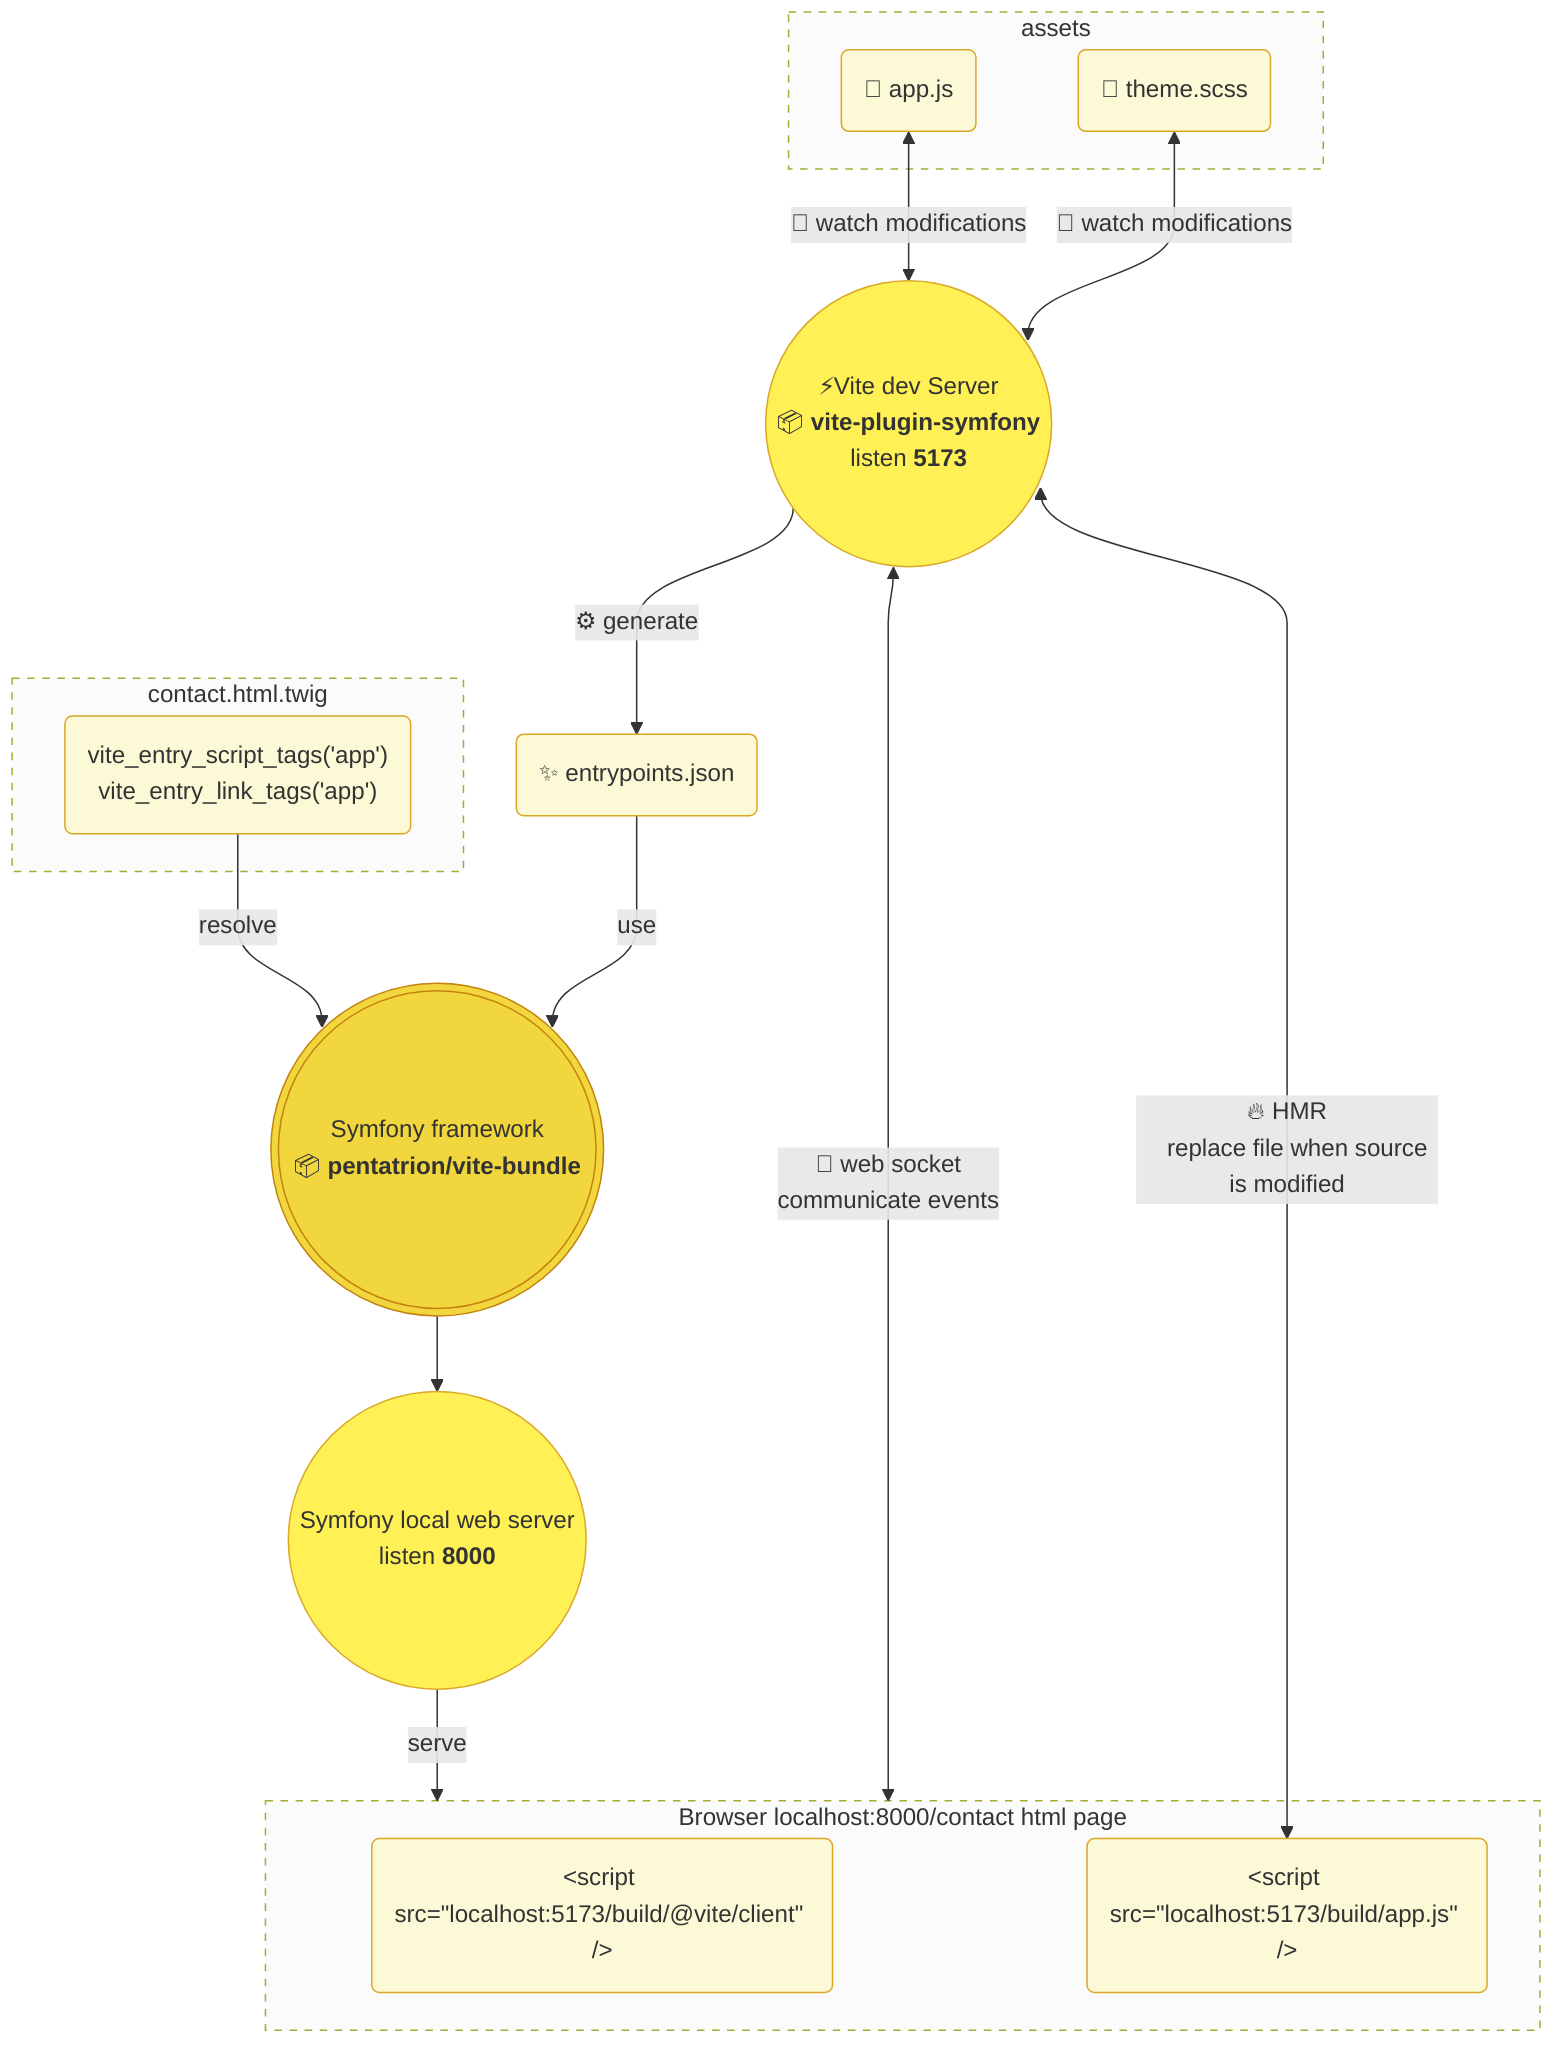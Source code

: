 %%{ init: { 'flowchart': { 'curve': 'bumpY' } } }%%
flowchart TD
    classDef file fill:#fcf9d7, stroke:#dba726;
    classDef service fill:#fff155, stroke:#dba726;
    classDef principal fill:#f2d63e, stroke:#c3830e;
    style twigFile fill:#fbfbfb, stroke-dasharray: 5 5;
    style assets fill:#fbfbfb, stroke-dasharray: 5 5;
    style browser fill:#fbfbfb, stroke-dasharray: 5 5;

    subgraph twigFile ["contact.html.twig"]
        twigFunctions("`vite_entry_script_tags('app')
        vite_entry_link_tags('app')`"):::file
    end

    subgraph assets [assets]
        cssFile("🎨 theme.scss"):::file
        jsFile("📜 app.js"):::file
    end

    framework((("`Symfony framework
    📦  **pentatrion/vite-bundle**`"))):::principal

    entrypointsJson("✨ entrypoints.json"):::file

    vite(("`⚡️Vite dev Server
        📦  **vite-plugin-symfony**
        listen **5173**`")):::service

    symfonyWebServer(("`Symfony local web server
        listen **8000**`")):::service

    subgraph browser ["Browser localhost:8000/contact html page"]
        direction TB
        viteClientTag("&lt;script src=&quot;localhost:5173/build/@vite/client&quot; /&gt;"):::file
        appTag("&lt;script src=&quot;localhost:5173/build/app.js&quot; /&gt;"):::file
    end

    framework --> symfonyWebServer -->|serve| browser
    twigFunctions -->|resolve| framework

    vite -->|⚙️ generate| entrypointsJson -->|use| framework

    vite <-->|🚀 web socket
    communicate events| browser
    jsFile & cssFile <-->|🧐 watch modifications| vite

    vite <-->|"🔥 HMR
    replace file when source is modified"| appTag
